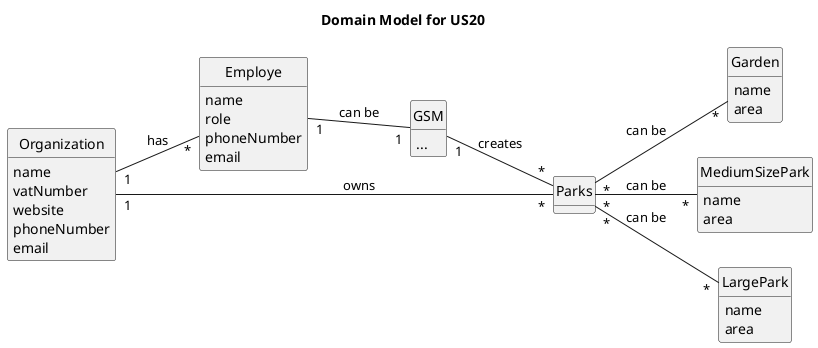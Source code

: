 @startuml
skinparam monochrome true
skinparam packageStyle rectangle
skinparam shadowing false
skinparam classAttributeIconSize 0
hide circle
hide methods

title Domain Model for US20

left to right direction

class Organization {
    name
    vatNumber
    website
    phoneNumber
    email
}

class Employe {
    name
    role
    phoneNumber
    email
}

class GSM {
    ...
}

class Garden {
    name
    area
}

class MediumSizePark {
    name
    area
}

class LargePark {
    name
    area
}

class Parks {
}

Organization "1" -- "*" Employe : has
Organization "1" -- "*" Parks : owns

Employe "1" -- "1" GSM : can be

Parks "*" -- "*" Garden : can be
Parks "*" -- "*" MediumSizePark : can be
Parks "*" -- "*" LargePark : can be
GSM "1" -- "*" Parks : creates

@enduml
